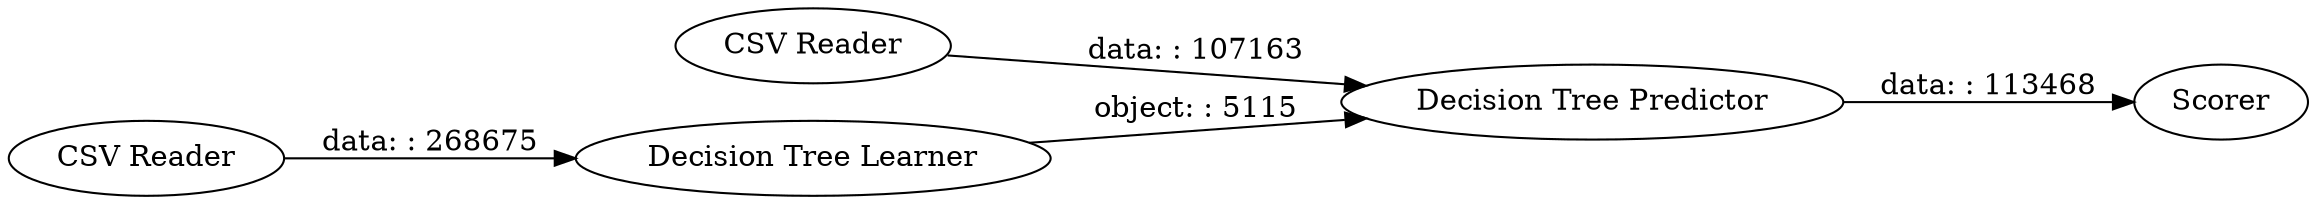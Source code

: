 digraph {
	"8849361525320517011_1" [label="CSV Reader"]
	"8849361525320517011_3" [label="Decision Tree Learner"]
	"8849361525320517011_2" [label="CSV Reader"]
	"8849361525320517011_4" [label="Decision Tree Predictor"]
	"8849361525320517011_5" [label=Scorer]
	"8849361525320517011_1" -> "8849361525320517011_4" [label="data: : 107163"]
	"8849361525320517011_3" -> "8849361525320517011_4" [label="object: : 5115"]
	"8849361525320517011_2" -> "8849361525320517011_3" [label="data: : 268675"]
	"8849361525320517011_4" -> "8849361525320517011_5" [label="data: : 113468"]
	rankdir=LR
}
